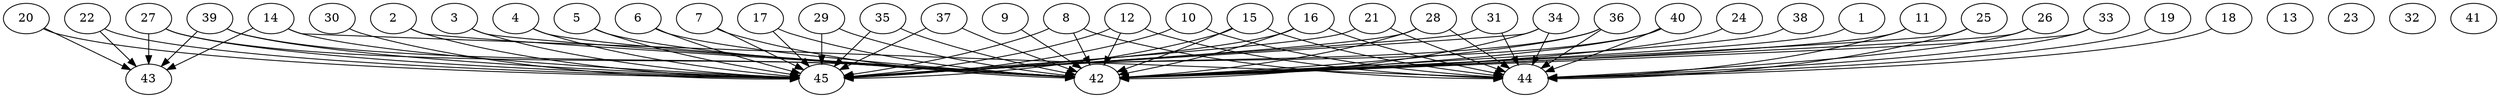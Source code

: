 // DAG automatically generated by daggen at Thu Oct  3 14:07:24 2019
// ./daggen --dot -n 45 --ccr 0.4 --fat 0.9 --regular 0.5 --density 0.9 --mindata 5242880 --maxdata 52428800 
digraph G {
  1 [size="121425920", alpha="0.04", expect_size="48570368"] 
  1 -> 42 [size ="48570368"]
  2 [size="21114880", alpha="0.13", expect_size="8445952"] 
  2 -> 42 [size ="8445952"]
  2 -> 45 [size ="8445952"]
  3 [size="67614720", alpha="0.02", expect_size="27045888"] 
  3 -> 42 [size ="27045888"]
  3 -> 45 [size ="27045888"]
  4 [size="37713920", alpha="0.01", expect_size="15085568"] 
  4 -> 42 [size ="15085568"]
  4 -> 45 [size ="15085568"]
  5 [size="110499840", alpha="0.04", expect_size="44199936"] 
  5 -> 42 [size ="44199936"]
  5 -> 45 [size ="44199936"]
  6 [size="40524800", alpha="0.13", expect_size="16209920"] 
  6 -> 42 [size ="16209920"]
  6 -> 45 [size ="16209920"]
  7 [size="87695360", alpha="0.16", expect_size="35078144"] 
  7 -> 42 [size ="35078144"]
  7 -> 45 [size ="35078144"]
  8 [size="82291200", alpha="0.08", expect_size="32916480"] 
  8 -> 42 [size ="32916480"]
  8 -> 44 [size ="32916480"]
  8 -> 45 [size ="32916480"]
  9 [size="87436800", alpha="0.06", expect_size="34974720"] 
  9 -> 42 [size ="34974720"]
  10 [size="99484160", alpha="0.04", expect_size="39793664"] 
  10 -> 44 [size ="39793664"]
  10 -> 45 [size ="39793664"]
  11 [size="81157120", alpha="0.16", expect_size="32462848"] 
  11 -> 42 [size ="32462848"]
  11 -> 44 [size ="32462848"]
  12 [size="103626240", alpha="0.07", expect_size="41450496"] 
  12 -> 42 [size ="41450496"]
  12 -> 44 [size ="41450496"]
  12 -> 45 [size ="41450496"]
  13 [size="63495680", alpha="0.16", expect_size="25398272"] 
  14 [size="77381120", alpha="0.16", expect_size="30952448"] 
  14 -> 43 [size ="30952448"]
  14 -> 44 [size ="30952448"]
  14 -> 45 [size ="30952448"]
  15 [size="80340480", alpha="0.10", expect_size="32136192"] 
  15 -> 42 [size ="32136192"]
  15 -> 44 [size ="32136192"]
  15 -> 45 [size ="32136192"]
  16 [size="103815680", alpha="0.14", expect_size="41526272"] 
  16 -> 42 [size ="41526272"]
  16 -> 44 [size ="41526272"]
  16 -> 45 [size ="41526272"]
  17 [size="63787520", alpha="0.03", expect_size="25515008"] 
  17 -> 42 [size ="25515008"]
  17 -> 45 [size ="25515008"]
  18 [size="41886720", alpha="0.17", expect_size="16754688"] 
  18 -> 44 [size ="16754688"]
  19 [size="90321920", alpha="0.16", expect_size="36128768"] 
  19 -> 44 [size ="36128768"]
  20 [size="126484480", alpha="0.03", expect_size="50593792"] 
  20 -> 43 [size ="50593792"]
  20 -> 45 [size ="50593792"]
  21 [size="29880320", alpha="0.09", expect_size="11952128"] 
  21 -> 44 [size ="11952128"]
  21 -> 45 [size ="11952128"]
  22 [size="121646080", alpha="0.17", expect_size="48658432"] 
  22 -> 43 [size ="48658432"]
  22 -> 45 [size ="48658432"]
  23 [size="42652160", alpha="0.13", expect_size="17060864"] 
  24 [size="16796160", alpha="0.14", expect_size="6718464"] 
  24 -> 42 [size ="6718464"]
  25 [size="108559360", alpha="0.11", expect_size="43423744"] 
  25 -> 42 [size ="43423744"]
  25 -> 44 [size ="43423744"]
  26 [size="51481600", alpha="0.13", expect_size="20592640"] 
  26 -> 42 [size ="20592640"]
  26 -> 44 [size ="20592640"]
  27 [size="18823680", alpha="0.07", expect_size="7529472"] 
  27 -> 42 [size ="7529472"]
  27 -> 43 [size ="7529472"]
  27 -> 45 [size ="7529472"]
  28 [size="35184640", alpha="0.13", expect_size="14073856"] 
  28 -> 42 [size ="14073856"]
  28 -> 44 [size ="14073856"]
  28 -> 45 [size ="14073856"]
  29 [size="18350080", alpha="0.12", expect_size="7340032"] 
  29 -> 42 [size ="7340032"]
  29 -> 45 [size ="7340032"]
  30 [size="112135680", alpha="0.05", expect_size="44854272"] 
  30 -> 45 [size ="44854272"]
  31 [size="14274560", alpha="0.10", expect_size="5709824"] 
  31 -> 44 [size ="5709824"]
  31 -> 45 [size ="5709824"]
  32 [size="69012480", alpha="0.11", expect_size="27604992"] 
  33 [size="48435200", alpha="0.20", expect_size="19374080"] 
  33 -> 42 [size ="19374080"]
  33 -> 44 [size ="19374080"]
  34 [size="125009920", alpha="0.19", expect_size="50003968"] 
  34 -> 42 [size ="50003968"]
  34 -> 44 [size ="50003968"]
  34 -> 45 [size ="50003968"]
  35 [size="87418880", alpha="0.10", expect_size="34967552"] 
  35 -> 42 [size ="34967552"]
  35 -> 45 [size ="34967552"]
  36 [size="33057280", alpha="0.17", expect_size="13222912"] 
  36 -> 42 [size ="13222912"]
  36 -> 44 [size ="13222912"]
  36 -> 45 [size ="13222912"]
  37 [size="107304960", alpha="0.12", expect_size="42921984"] 
  37 -> 42 [size ="42921984"]
  37 -> 45 [size ="42921984"]
  38 [size="30860800", alpha="0.12", expect_size="12344320"] 
  38 -> 42 [size ="12344320"]
  39 [size="108838400", alpha="0.05", expect_size="43535360"] 
  39 -> 42 [size ="43535360"]
  39 -> 43 [size ="43535360"]
  39 -> 45 [size ="43535360"]
  40 [size="61672960", alpha="0.18", expect_size="24669184"] 
  40 -> 42 [size ="24669184"]
  40 -> 44 [size ="24669184"]
  40 -> 45 [size ="24669184"]
  41 [size="93711360", alpha="0.13", expect_size="37484544"] 
  42 [size="37071360", alpha="0.06", expect_size="14828544"] 
  43 [size="100239360", alpha="0.05", expect_size="40095744"] 
  44 [size="97676800", alpha="0.04", expect_size="39070720"] 
  45 [size="93657600", alpha="0.19", expect_size="37463040"] 
}
